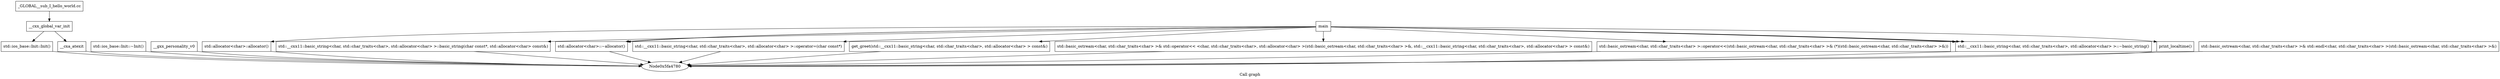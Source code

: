 digraph "Call graph" {
	label="Call graph";
	Node0x5f25940 [shape=record,label="{_GLOBAL__sub_I_hello_world.cc}"];
	Node0x5f25940 -> Node0x5fa1930;
	Node0x5fa1930 [shape=record,label="{__cxx_global_var_init}"];
	Node0x5fa1930 -> Node0x5fa1490;
	Node0x5fa1930 -> Node0x5fa5910;
	Node0x5fa1490 [shape=record,label="{std::ios_base::Init::Init()}"];
	Node0x5fa1490 -> Node0x5fa4780;
	Node0x5f1e930 [shape=record,label="{std::ios_base::Init::~Init()}"];
	Node0x5f1e930 -> Node0x5fa4780;
	Node0x5fa5910 [shape=record,label="{__cxa_atexit}"];
	Node0x5fa5910 -> Node0x5fa4780;
	Node0x5f9d6e0 [shape=record,label="{__gxx_personality_v0}"];
	Node0x5f9d6e0 -> Node0x5fa4780;
	Node0x5f262c0 [shape=record,label="{main}"];
	Node0x5f262c0 -> Node0x5f9d810;
	Node0x5f262c0 -> Node0x5f26c30;
	Node0x5f262c0 -> Node0x5f9cb00;
	Node0x5f262c0 -> Node0x5f224e0;
	Node0x5f262c0 -> Node0x5f9cb00;
	Node0x5f262c0 -> Node0x5f26570;
	Node0x5f262c0 -> Node0x5fa1540;
	Node0x5f262c0 -> Node0x5fa1570;
	Node0x5f262c0 -> Node0x5f22950;
	Node0x5f262c0 -> Node0x5f22980;
	Node0x5f262c0 -> Node0x5f22950;
	Node0x5f262c0 -> Node0x5f22950;
	Node0x5f262c0 -> Node0x5f22950;
	Node0x5f224e0 [shape=record,label="{std::__cxx11::basic_string\<char, std::char_traits\<char\>, std::allocator\<char\> \>::operator=(char const*)}"];
	Node0x5f224e0 -> Node0x5fa4780;
	Node0x5f9d810 [shape=record,label="{std::allocator\<char\>::allocator()}"];
	Node0x5f9d810 -> Node0x5fa4780;
	Node0x5f26c30 [shape=record,label="{std::__cxx11::basic_string\<char, std::char_traits\<char\>, std::allocator\<char\> \>::basic_string(char const*, std::allocator\<char\> const&)}"];
	Node0x5f26c30 -> Node0x5fa4780;
	Node0x5f9cb00 [shape=record,label="{std::allocator\<char\>::~allocator()}"];
	Node0x5f9cb00 -> Node0x5fa4780;
	Node0x5f26570 [shape=record,label="{get_greet(std::__cxx11::basic_string\<char, std::char_traits\<char\>, std::allocator\<char\> \> const&)}"];
	Node0x5f26570 -> Node0x5fa4780;
	Node0x5fa1540 [shape=record,label="{std::basic_ostream\<char, std::char_traits\<char\> \>& std::operator\<\< \<char, std::char_traits\<char\>, std::allocator\<char\> \>(std::basic_ostream\<char, std::char_traits\<char\> \>&, std::__cxx11::basic_string\<char, std::char_traits\<char\>, std::allocator\<char\> \> const&)}"];
	Node0x5fa1540 -> Node0x5fa4780;
	Node0x5f9bd50 [shape=record,label="{std::basic_ostream\<char, std::char_traits\<char\> \>& std::endl\<char, std::char_traits\<char\> \>(std::basic_ostream\<char, std::char_traits\<char\> \>&)}"];
	Node0x5f9bd50 -> Node0x5fa4780;
	Node0x5fa1570 [shape=record,label="{std::basic_ostream\<char, std::char_traits\<char\> \>::operator\<\<(std::basic_ostream\<char, std::char_traits\<char\> \>& (*)(std::basic_ostream\<char, std::char_traits\<char\> \>&))}"];
	Node0x5fa1570 -> Node0x5fa4780;
	Node0x5f22950 [shape=record,label="{std::__cxx11::basic_string\<char, std::char_traits\<char\>, std::allocator\<char\> \>::~basic_string()}"];
	Node0x5f22950 -> Node0x5fa4780;
	Node0x5f22980 [shape=record,label="{print_localtime()}"];
	Node0x5f22980 -> Node0x5fa4780;
}
